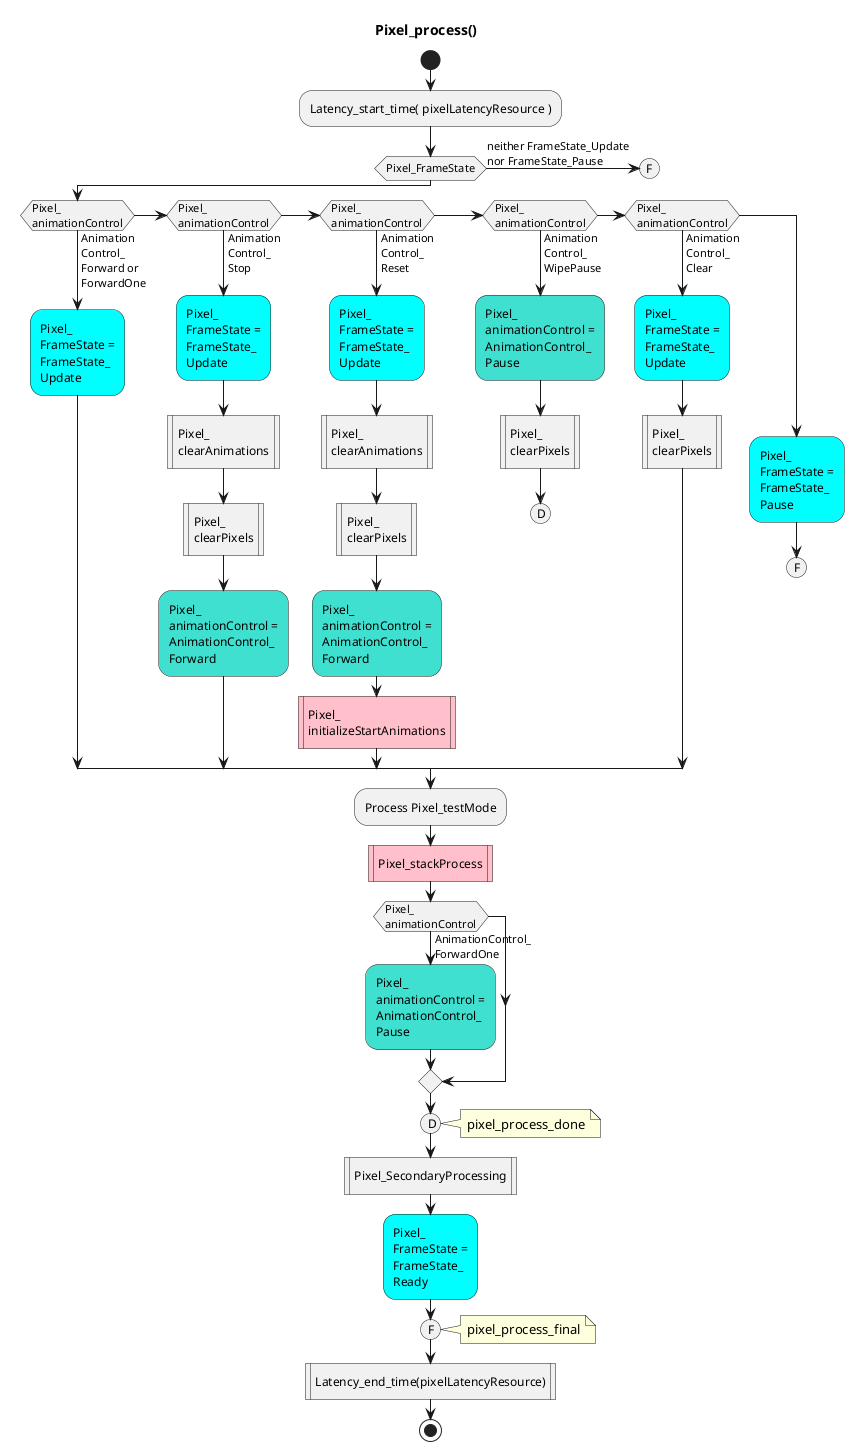 '
' Pixel_process.uml
'

@startuml
title Pixel_process()
start
:Latency_start_time( pixelLatencyResource );
if (Pixel_FrameState) then (neither FrameState_Update\nnor FrameState_Pause)
 (F)
 detach
endif
if (Pixel_\nanimationControl) then (Animation\nControl_\nForward or\nForwardOne)
 #Aqua:Pixel_\nFrameState =\nFrameState_\nUpdate;
elseif (Pixel_\nanimationControl) then (Animation\nControl_\nStop)
 #Aqua:Pixel_\nFrameState =\nFrameState_\nUpdate;
 :Pixel_\nclearAnimations|
 :Pixel_\nclearPixels|
 #Turquoise:Pixel_\nanimationControl =\nAnimationControl_\nForward;
elseif (Pixel_\nanimationControl) then (Animation\nControl_\nReset)
 #Aqua:Pixel_\nFrameState =\nFrameState_\nUpdate;
 :Pixel_\nclearAnimations|
 :Pixel_\nclearPixels|
 #Turquoise:Pixel_\nanimationControl =\nAnimationControl_\nForward;
 #Pink:Pixel_\ninitializeStartAnimations|
elseif (Pixel_\nanimationControl) then (Animation\nControl_\nWipePause)
 #Turquoise:Pixel_\nanimationControl =\nAnimationControl_\nPause;
 :Pixel_\nclearPixels|
 (D)
 detach
elseif (Pixel_\nanimationControl) then (Animation\nControl_\nClear)
 #Aqua:Pixel_\nFrameState =\nFrameState_\nUpdate;
 :Pixel_\nclearPixels|
else
 #Aqua:Pixel_\nFrameState =\nFrameState_\nPause;
 (F)
 detach
endif
:Process Pixel_testMode;
#Pink:Pixel_stackProcess|
if (Pixel_\nanimationControl) then (AnimationControl_\nForwardOne)
 #Turquoise:Pixel_\nanimationControl =\nAnimationControl_\nPause;
endif
(D)
note right
 pixel_process_done
end note
:Pixel_SecondaryProcessing|
#Aqua:Pixel_\nFrameState =\nFrameState_\nReady;
(F)
note right
 pixel_process_final
end note
:Latency_end_time(pixelLatencyResource)|
stop
@enduml
